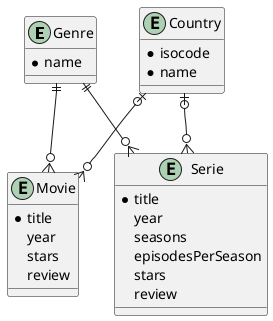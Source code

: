 @startuml

entity Genre {
    * name
}

entity Movie {
    * title
    year
    stars
    review
}

entity Serie {
    * title
    year
    seasons
    episodesPerSeason
    stars
    review
}

entity Country {
    * isocode
    * name
}

Genre ||--o{ Movie
Genre ||--o{ Serie
Country |o--o{ Movie
Country |o--o{ Serie

@enduml
